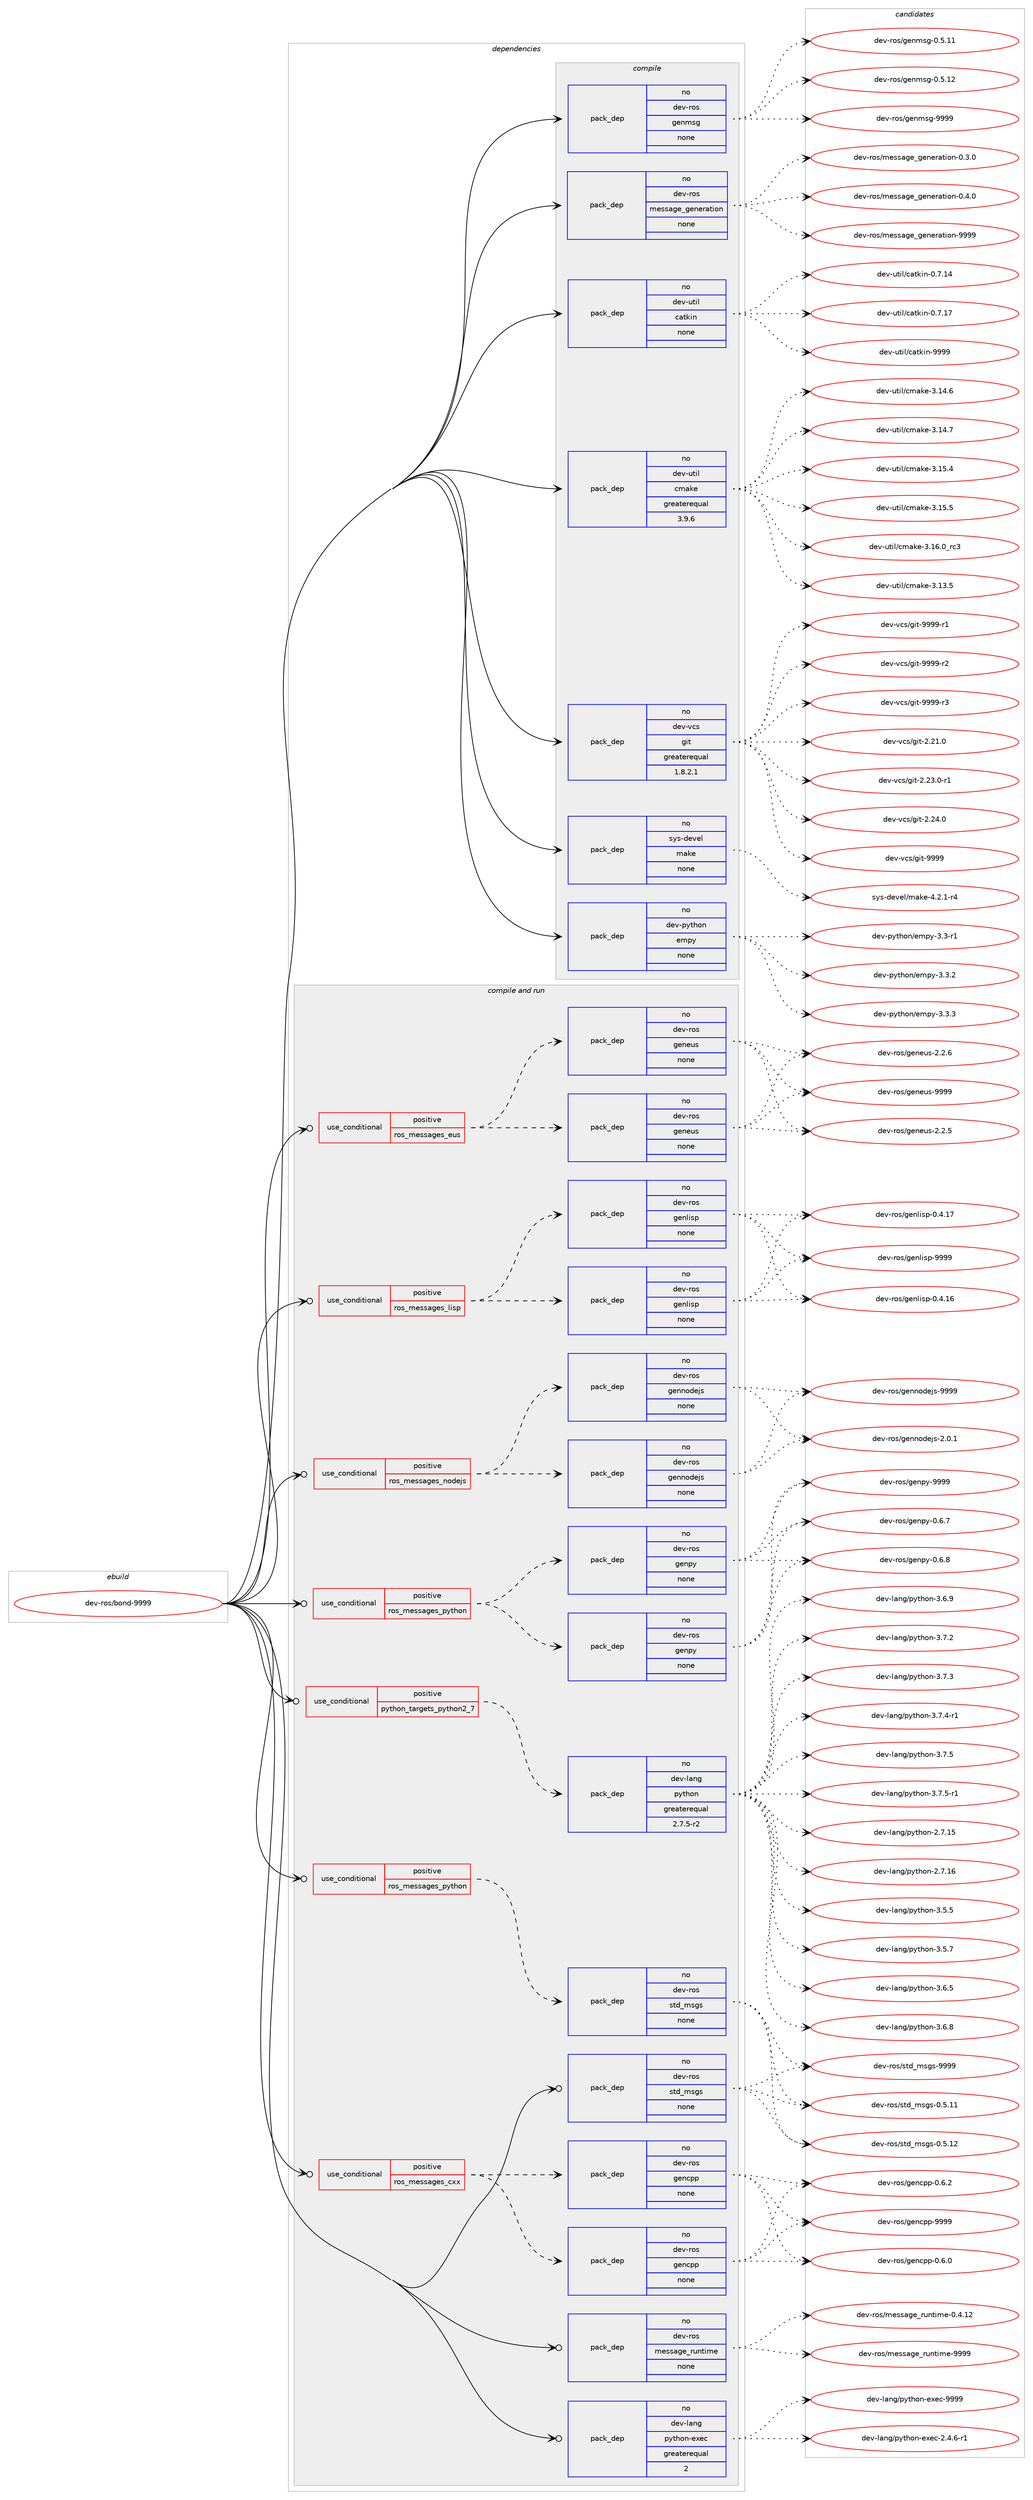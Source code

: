 digraph prolog {

# *************
# Graph options
# *************

newrank=true;
concentrate=true;
compound=true;
graph [rankdir=LR,fontname=Helvetica,fontsize=10,ranksep=1.5];#, ranksep=2.5, nodesep=0.2];
edge  [arrowhead=vee];
node  [fontname=Helvetica,fontsize=10];

# **********
# The ebuild
# **********

subgraph cluster_leftcol {
color=gray;
rank=same;
label=<<i>ebuild</i>>;
id [label="dev-ros/bond-9999", color=red, width=4, href="../dev-ros/bond-9999.svg"];
}

# ****************
# The dependencies
# ****************

subgraph cluster_midcol {
color=gray;
label=<<i>dependencies</i>>;
subgraph cluster_compile {
fillcolor="#eeeeee";
style=filled;
label=<<i>compile</i>>;
subgraph pack484067 {
dependency648722 [label=<<TABLE BORDER="0" CELLBORDER="1" CELLSPACING="0" CELLPADDING="4" WIDTH="220"><TR><TD ROWSPAN="6" CELLPADDING="30">pack_dep</TD></TR><TR><TD WIDTH="110">no</TD></TR><TR><TD>dev-python</TD></TR><TR><TD>empy</TD></TR><TR><TD>none</TD></TR><TR><TD></TD></TR></TABLE>>, shape=none, color=blue];
}
id:e -> dependency648722:w [weight=20,style="solid",arrowhead="vee"];
subgraph pack484068 {
dependency648723 [label=<<TABLE BORDER="0" CELLBORDER="1" CELLSPACING="0" CELLPADDING="4" WIDTH="220"><TR><TD ROWSPAN="6" CELLPADDING="30">pack_dep</TD></TR><TR><TD WIDTH="110">no</TD></TR><TR><TD>dev-ros</TD></TR><TR><TD>genmsg</TD></TR><TR><TD>none</TD></TR><TR><TD></TD></TR></TABLE>>, shape=none, color=blue];
}
id:e -> dependency648723:w [weight=20,style="solid",arrowhead="vee"];
subgraph pack484069 {
dependency648724 [label=<<TABLE BORDER="0" CELLBORDER="1" CELLSPACING="0" CELLPADDING="4" WIDTH="220"><TR><TD ROWSPAN="6" CELLPADDING="30">pack_dep</TD></TR><TR><TD WIDTH="110">no</TD></TR><TR><TD>dev-ros</TD></TR><TR><TD>message_generation</TD></TR><TR><TD>none</TD></TR><TR><TD></TD></TR></TABLE>>, shape=none, color=blue];
}
id:e -> dependency648724:w [weight=20,style="solid",arrowhead="vee"];
subgraph pack484070 {
dependency648725 [label=<<TABLE BORDER="0" CELLBORDER="1" CELLSPACING="0" CELLPADDING="4" WIDTH="220"><TR><TD ROWSPAN="6" CELLPADDING="30">pack_dep</TD></TR><TR><TD WIDTH="110">no</TD></TR><TR><TD>dev-util</TD></TR><TR><TD>catkin</TD></TR><TR><TD>none</TD></TR><TR><TD></TD></TR></TABLE>>, shape=none, color=blue];
}
id:e -> dependency648725:w [weight=20,style="solid",arrowhead="vee"];
subgraph pack484071 {
dependency648726 [label=<<TABLE BORDER="0" CELLBORDER="1" CELLSPACING="0" CELLPADDING="4" WIDTH="220"><TR><TD ROWSPAN="6" CELLPADDING="30">pack_dep</TD></TR><TR><TD WIDTH="110">no</TD></TR><TR><TD>dev-util</TD></TR><TR><TD>cmake</TD></TR><TR><TD>greaterequal</TD></TR><TR><TD>3.9.6</TD></TR></TABLE>>, shape=none, color=blue];
}
id:e -> dependency648726:w [weight=20,style="solid",arrowhead="vee"];
subgraph pack484072 {
dependency648727 [label=<<TABLE BORDER="0" CELLBORDER="1" CELLSPACING="0" CELLPADDING="4" WIDTH="220"><TR><TD ROWSPAN="6" CELLPADDING="30">pack_dep</TD></TR><TR><TD WIDTH="110">no</TD></TR><TR><TD>dev-vcs</TD></TR><TR><TD>git</TD></TR><TR><TD>greaterequal</TD></TR><TR><TD>1.8.2.1</TD></TR></TABLE>>, shape=none, color=blue];
}
id:e -> dependency648727:w [weight=20,style="solid",arrowhead="vee"];
subgraph pack484073 {
dependency648728 [label=<<TABLE BORDER="0" CELLBORDER="1" CELLSPACING="0" CELLPADDING="4" WIDTH="220"><TR><TD ROWSPAN="6" CELLPADDING="30">pack_dep</TD></TR><TR><TD WIDTH="110">no</TD></TR><TR><TD>sys-devel</TD></TR><TR><TD>make</TD></TR><TR><TD>none</TD></TR><TR><TD></TD></TR></TABLE>>, shape=none, color=blue];
}
id:e -> dependency648728:w [weight=20,style="solid",arrowhead="vee"];
}
subgraph cluster_compileandrun {
fillcolor="#eeeeee";
style=filled;
label=<<i>compile and run</i>>;
subgraph cond152759 {
dependency648729 [label=<<TABLE BORDER="0" CELLBORDER="1" CELLSPACING="0" CELLPADDING="4"><TR><TD ROWSPAN="3" CELLPADDING="10">use_conditional</TD></TR><TR><TD>positive</TD></TR><TR><TD>python_targets_python2_7</TD></TR></TABLE>>, shape=none, color=red];
subgraph pack484074 {
dependency648730 [label=<<TABLE BORDER="0" CELLBORDER="1" CELLSPACING="0" CELLPADDING="4" WIDTH="220"><TR><TD ROWSPAN="6" CELLPADDING="30">pack_dep</TD></TR><TR><TD WIDTH="110">no</TD></TR><TR><TD>dev-lang</TD></TR><TR><TD>python</TD></TR><TR><TD>greaterequal</TD></TR><TR><TD>2.7.5-r2</TD></TR></TABLE>>, shape=none, color=blue];
}
dependency648729:e -> dependency648730:w [weight=20,style="dashed",arrowhead="vee"];
}
id:e -> dependency648729:w [weight=20,style="solid",arrowhead="odotvee"];
subgraph cond152760 {
dependency648731 [label=<<TABLE BORDER="0" CELLBORDER="1" CELLSPACING="0" CELLPADDING="4"><TR><TD ROWSPAN="3" CELLPADDING="10">use_conditional</TD></TR><TR><TD>positive</TD></TR><TR><TD>ros_messages_cxx</TD></TR></TABLE>>, shape=none, color=red];
subgraph pack484075 {
dependency648732 [label=<<TABLE BORDER="0" CELLBORDER="1" CELLSPACING="0" CELLPADDING="4" WIDTH="220"><TR><TD ROWSPAN="6" CELLPADDING="30">pack_dep</TD></TR><TR><TD WIDTH="110">no</TD></TR><TR><TD>dev-ros</TD></TR><TR><TD>gencpp</TD></TR><TR><TD>none</TD></TR><TR><TD></TD></TR></TABLE>>, shape=none, color=blue];
}
dependency648731:e -> dependency648732:w [weight=20,style="dashed",arrowhead="vee"];
subgraph pack484076 {
dependency648733 [label=<<TABLE BORDER="0" CELLBORDER="1" CELLSPACING="0" CELLPADDING="4" WIDTH="220"><TR><TD ROWSPAN="6" CELLPADDING="30">pack_dep</TD></TR><TR><TD WIDTH="110">no</TD></TR><TR><TD>dev-ros</TD></TR><TR><TD>gencpp</TD></TR><TR><TD>none</TD></TR><TR><TD></TD></TR></TABLE>>, shape=none, color=blue];
}
dependency648731:e -> dependency648733:w [weight=20,style="dashed",arrowhead="vee"];
}
id:e -> dependency648731:w [weight=20,style="solid",arrowhead="odotvee"];
subgraph cond152761 {
dependency648734 [label=<<TABLE BORDER="0" CELLBORDER="1" CELLSPACING="0" CELLPADDING="4"><TR><TD ROWSPAN="3" CELLPADDING="10">use_conditional</TD></TR><TR><TD>positive</TD></TR><TR><TD>ros_messages_eus</TD></TR></TABLE>>, shape=none, color=red];
subgraph pack484077 {
dependency648735 [label=<<TABLE BORDER="0" CELLBORDER="1" CELLSPACING="0" CELLPADDING="4" WIDTH="220"><TR><TD ROWSPAN="6" CELLPADDING="30">pack_dep</TD></TR><TR><TD WIDTH="110">no</TD></TR><TR><TD>dev-ros</TD></TR><TR><TD>geneus</TD></TR><TR><TD>none</TD></TR><TR><TD></TD></TR></TABLE>>, shape=none, color=blue];
}
dependency648734:e -> dependency648735:w [weight=20,style="dashed",arrowhead="vee"];
subgraph pack484078 {
dependency648736 [label=<<TABLE BORDER="0" CELLBORDER="1" CELLSPACING="0" CELLPADDING="4" WIDTH="220"><TR><TD ROWSPAN="6" CELLPADDING="30">pack_dep</TD></TR><TR><TD WIDTH="110">no</TD></TR><TR><TD>dev-ros</TD></TR><TR><TD>geneus</TD></TR><TR><TD>none</TD></TR><TR><TD></TD></TR></TABLE>>, shape=none, color=blue];
}
dependency648734:e -> dependency648736:w [weight=20,style="dashed",arrowhead="vee"];
}
id:e -> dependency648734:w [weight=20,style="solid",arrowhead="odotvee"];
subgraph cond152762 {
dependency648737 [label=<<TABLE BORDER="0" CELLBORDER="1" CELLSPACING="0" CELLPADDING="4"><TR><TD ROWSPAN="3" CELLPADDING="10">use_conditional</TD></TR><TR><TD>positive</TD></TR><TR><TD>ros_messages_lisp</TD></TR></TABLE>>, shape=none, color=red];
subgraph pack484079 {
dependency648738 [label=<<TABLE BORDER="0" CELLBORDER="1" CELLSPACING="0" CELLPADDING="4" WIDTH="220"><TR><TD ROWSPAN="6" CELLPADDING="30">pack_dep</TD></TR><TR><TD WIDTH="110">no</TD></TR><TR><TD>dev-ros</TD></TR><TR><TD>genlisp</TD></TR><TR><TD>none</TD></TR><TR><TD></TD></TR></TABLE>>, shape=none, color=blue];
}
dependency648737:e -> dependency648738:w [weight=20,style="dashed",arrowhead="vee"];
subgraph pack484080 {
dependency648739 [label=<<TABLE BORDER="0" CELLBORDER="1" CELLSPACING="0" CELLPADDING="4" WIDTH="220"><TR><TD ROWSPAN="6" CELLPADDING="30">pack_dep</TD></TR><TR><TD WIDTH="110">no</TD></TR><TR><TD>dev-ros</TD></TR><TR><TD>genlisp</TD></TR><TR><TD>none</TD></TR><TR><TD></TD></TR></TABLE>>, shape=none, color=blue];
}
dependency648737:e -> dependency648739:w [weight=20,style="dashed",arrowhead="vee"];
}
id:e -> dependency648737:w [weight=20,style="solid",arrowhead="odotvee"];
subgraph cond152763 {
dependency648740 [label=<<TABLE BORDER="0" CELLBORDER="1" CELLSPACING="0" CELLPADDING="4"><TR><TD ROWSPAN="3" CELLPADDING="10">use_conditional</TD></TR><TR><TD>positive</TD></TR><TR><TD>ros_messages_nodejs</TD></TR></TABLE>>, shape=none, color=red];
subgraph pack484081 {
dependency648741 [label=<<TABLE BORDER="0" CELLBORDER="1" CELLSPACING="0" CELLPADDING="4" WIDTH="220"><TR><TD ROWSPAN="6" CELLPADDING="30">pack_dep</TD></TR><TR><TD WIDTH="110">no</TD></TR><TR><TD>dev-ros</TD></TR><TR><TD>gennodejs</TD></TR><TR><TD>none</TD></TR><TR><TD></TD></TR></TABLE>>, shape=none, color=blue];
}
dependency648740:e -> dependency648741:w [weight=20,style="dashed",arrowhead="vee"];
subgraph pack484082 {
dependency648742 [label=<<TABLE BORDER="0" CELLBORDER="1" CELLSPACING="0" CELLPADDING="4" WIDTH="220"><TR><TD ROWSPAN="6" CELLPADDING="30">pack_dep</TD></TR><TR><TD WIDTH="110">no</TD></TR><TR><TD>dev-ros</TD></TR><TR><TD>gennodejs</TD></TR><TR><TD>none</TD></TR><TR><TD></TD></TR></TABLE>>, shape=none, color=blue];
}
dependency648740:e -> dependency648742:w [weight=20,style="dashed",arrowhead="vee"];
}
id:e -> dependency648740:w [weight=20,style="solid",arrowhead="odotvee"];
subgraph cond152764 {
dependency648743 [label=<<TABLE BORDER="0" CELLBORDER="1" CELLSPACING="0" CELLPADDING="4"><TR><TD ROWSPAN="3" CELLPADDING="10">use_conditional</TD></TR><TR><TD>positive</TD></TR><TR><TD>ros_messages_python</TD></TR></TABLE>>, shape=none, color=red];
subgraph pack484083 {
dependency648744 [label=<<TABLE BORDER="0" CELLBORDER="1" CELLSPACING="0" CELLPADDING="4" WIDTH="220"><TR><TD ROWSPAN="6" CELLPADDING="30">pack_dep</TD></TR><TR><TD WIDTH="110">no</TD></TR><TR><TD>dev-ros</TD></TR><TR><TD>genpy</TD></TR><TR><TD>none</TD></TR><TR><TD></TD></TR></TABLE>>, shape=none, color=blue];
}
dependency648743:e -> dependency648744:w [weight=20,style="dashed",arrowhead="vee"];
subgraph pack484084 {
dependency648745 [label=<<TABLE BORDER="0" CELLBORDER="1" CELLSPACING="0" CELLPADDING="4" WIDTH="220"><TR><TD ROWSPAN="6" CELLPADDING="30">pack_dep</TD></TR><TR><TD WIDTH="110">no</TD></TR><TR><TD>dev-ros</TD></TR><TR><TD>genpy</TD></TR><TR><TD>none</TD></TR><TR><TD></TD></TR></TABLE>>, shape=none, color=blue];
}
dependency648743:e -> dependency648745:w [weight=20,style="dashed",arrowhead="vee"];
}
id:e -> dependency648743:w [weight=20,style="solid",arrowhead="odotvee"];
subgraph cond152765 {
dependency648746 [label=<<TABLE BORDER="0" CELLBORDER="1" CELLSPACING="0" CELLPADDING="4"><TR><TD ROWSPAN="3" CELLPADDING="10">use_conditional</TD></TR><TR><TD>positive</TD></TR><TR><TD>ros_messages_python</TD></TR></TABLE>>, shape=none, color=red];
subgraph pack484085 {
dependency648747 [label=<<TABLE BORDER="0" CELLBORDER="1" CELLSPACING="0" CELLPADDING="4" WIDTH="220"><TR><TD ROWSPAN="6" CELLPADDING="30">pack_dep</TD></TR><TR><TD WIDTH="110">no</TD></TR><TR><TD>dev-ros</TD></TR><TR><TD>std_msgs</TD></TR><TR><TD>none</TD></TR><TR><TD></TD></TR></TABLE>>, shape=none, color=blue];
}
dependency648746:e -> dependency648747:w [weight=20,style="dashed",arrowhead="vee"];
}
id:e -> dependency648746:w [weight=20,style="solid",arrowhead="odotvee"];
subgraph pack484086 {
dependency648748 [label=<<TABLE BORDER="0" CELLBORDER="1" CELLSPACING="0" CELLPADDING="4" WIDTH="220"><TR><TD ROWSPAN="6" CELLPADDING="30">pack_dep</TD></TR><TR><TD WIDTH="110">no</TD></TR><TR><TD>dev-lang</TD></TR><TR><TD>python-exec</TD></TR><TR><TD>greaterequal</TD></TR><TR><TD>2</TD></TR></TABLE>>, shape=none, color=blue];
}
id:e -> dependency648748:w [weight=20,style="solid",arrowhead="odotvee"];
subgraph pack484087 {
dependency648749 [label=<<TABLE BORDER="0" CELLBORDER="1" CELLSPACING="0" CELLPADDING="4" WIDTH="220"><TR><TD ROWSPAN="6" CELLPADDING="30">pack_dep</TD></TR><TR><TD WIDTH="110">no</TD></TR><TR><TD>dev-ros</TD></TR><TR><TD>message_runtime</TD></TR><TR><TD>none</TD></TR><TR><TD></TD></TR></TABLE>>, shape=none, color=blue];
}
id:e -> dependency648749:w [weight=20,style="solid",arrowhead="odotvee"];
subgraph pack484088 {
dependency648750 [label=<<TABLE BORDER="0" CELLBORDER="1" CELLSPACING="0" CELLPADDING="4" WIDTH="220"><TR><TD ROWSPAN="6" CELLPADDING="30">pack_dep</TD></TR><TR><TD WIDTH="110">no</TD></TR><TR><TD>dev-ros</TD></TR><TR><TD>std_msgs</TD></TR><TR><TD>none</TD></TR><TR><TD></TD></TR></TABLE>>, shape=none, color=blue];
}
id:e -> dependency648750:w [weight=20,style="solid",arrowhead="odotvee"];
}
subgraph cluster_run {
fillcolor="#eeeeee";
style=filled;
label=<<i>run</i>>;
}
}

# **************
# The candidates
# **************

subgraph cluster_choices {
rank=same;
color=gray;
label=<<i>candidates</i>>;

subgraph choice484067 {
color=black;
nodesep=1;
choice1001011184511212111610411111047101109112121455146514511449 [label="dev-python/empy-3.3-r1", color=red, width=4,href="../dev-python/empy-3.3-r1.svg"];
choice1001011184511212111610411111047101109112121455146514650 [label="dev-python/empy-3.3.2", color=red, width=4,href="../dev-python/empy-3.3.2.svg"];
choice1001011184511212111610411111047101109112121455146514651 [label="dev-python/empy-3.3.3", color=red, width=4,href="../dev-python/empy-3.3.3.svg"];
dependency648722:e -> choice1001011184511212111610411111047101109112121455146514511449:w [style=dotted,weight="100"];
dependency648722:e -> choice1001011184511212111610411111047101109112121455146514650:w [style=dotted,weight="100"];
dependency648722:e -> choice1001011184511212111610411111047101109112121455146514651:w [style=dotted,weight="100"];
}
subgraph choice484068 {
color=black;
nodesep=1;
choice100101118451141111154710310111010911510345484653464949 [label="dev-ros/genmsg-0.5.11", color=red, width=4,href="../dev-ros/genmsg-0.5.11.svg"];
choice100101118451141111154710310111010911510345484653464950 [label="dev-ros/genmsg-0.5.12", color=red, width=4,href="../dev-ros/genmsg-0.5.12.svg"];
choice10010111845114111115471031011101091151034557575757 [label="dev-ros/genmsg-9999", color=red, width=4,href="../dev-ros/genmsg-9999.svg"];
dependency648723:e -> choice100101118451141111154710310111010911510345484653464949:w [style=dotted,weight="100"];
dependency648723:e -> choice100101118451141111154710310111010911510345484653464950:w [style=dotted,weight="100"];
dependency648723:e -> choice10010111845114111115471031011101091151034557575757:w [style=dotted,weight="100"];
}
subgraph choice484069 {
color=black;
nodesep=1;
choice1001011184511411111547109101115115971031019510310111010111497116105111110454846514648 [label="dev-ros/message_generation-0.3.0", color=red, width=4,href="../dev-ros/message_generation-0.3.0.svg"];
choice1001011184511411111547109101115115971031019510310111010111497116105111110454846524648 [label="dev-ros/message_generation-0.4.0", color=red, width=4,href="../dev-ros/message_generation-0.4.0.svg"];
choice10010111845114111115471091011151159710310195103101110101114971161051111104557575757 [label="dev-ros/message_generation-9999", color=red, width=4,href="../dev-ros/message_generation-9999.svg"];
dependency648724:e -> choice1001011184511411111547109101115115971031019510310111010111497116105111110454846514648:w [style=dotted,weight="100"];
dependency648724:e -> choice1001011184511411111547109101115115971031019510310111010111497116105111110454846524648:w [style=dotted,weight="100"];
dependency648724:e -> choice10010111845114111115471091011151159710310195103101110101114971161051111104557575757:w [style=dotted,weight="100"];
}
subgraph choice484070 {
color=black;
nodesep=1;
choice1001011184511711610510847999711610710511045484655464952 [label="dev-util/catkin-0.7.14", color=red, width=4,href="../dev-util/catkin-0.7.14.svg"];
choice1001011184511711610510847999711610710511045484655464955 [label="dev-util/catkin-0.7.17", color=red, width=4,href="../dev-util/catkin-0.7.17.svg"];
choice100101118451171161051084799971161071051104557575757 [label="dev-util/catkin-9999", color=red, width=4,href="../dev-util/catkin-9999.svg"];
dependency648725:e -> choice1001011184511711610510847999711610710511045484655464952:w [style=dotted,weight="100"];
dependency648725:e -> choice1001011184511711610510847999711610710511045484655464955:w [style=dotted,weight="100"];
dependency648725:e -> choice100101118451171161051084799971161071051104557575757:w [style=dotted,weight="100"];
}
subgraph choice484071 {
color=black;
nodesep=1;
choice1001011184511711610510847991099710710145514649514653 [label="dev-util/cmake-3.13.5", color=red, width=4,href="../dev-util/cmake-3.13.5.svg"];
choice1001011184511711610510847991099710710145514649524654 [label="dev-util/cmake-3.14.6", color=red, width=4,href="../dev-util/cmake-3.14.6.svg"];
choice1001011184511711610510847991099710710145514649524655 [label="dev-util/cmake-3.14.7", color=red, width=4,href="../dev-util/cmake-3.14.7.svg"];
choice1001011184511711610510847991099710710145514649534652 [label="dev-util/cmake-3.15.4", color=red, width=4,href="../dev-util/cmake-3.15.4.svg"];
choice1001011184511711610510847991099710710145514649534653 [label="dev-util/cmake-3.15.5", color=red, width=4,href="../dev-util/cmake-3.15.5.svg"];
choice1001011184511711610510847991099710710145514649544648951149951 [label="dev-util/cmake-3.16.0_rc3", color=red, width=4,href="../dev-util/cmake-3.16.0_rc3.svg"];
dependency648726:e -> choice1001011184511711610510847991099710710145514649514653:w [style=dotted,weight="100"];
dependency648726:e -> choice1001011184511711610510847991099710710145514649524654:w [style=dotted,weight="100"];
dependency648726:e -> choice1001011184511711610510847991099710710145514649524655:w [style=dotted,weight="100"];
dependency648726:e -> choice1001011184511711610510847991099710710145514649534652:w [style=dotted,weight="100"];
dependency648726:e -> choice1001011184511711610510847991099710710145514649534653:w [style=dotted,weight="100"];
dependency648726:e -> choice1001011184511711610510847991099710710145514649544648951149951:w [style=dotted,weight="100"];
}
subgraph choice484072 {
color=black;
nodesep=1;
choice10010111845118991154710310511645504650494648 [label="dev-vcs/git-2.21.0", color=red, width=4,href="../dev-vcs/git-2.21.0.svg"];
choice100101118451189911547103105116455046505146484511449 [label="dev-vcs/git-2.23.0-r1", color=red, width=4,href="../dev-vcs/git-2.23.0-r1.svg"];
choice10010111845118991154710310511645504650524648 [label="dev-vcs/git-2.24.0", color=red, width=4,href="../dev-vcs/git-2.24.0.svg"];
choice1001011184511899115471031051164557575757 [label="dev-vcs/git-9999", color=red, width=4,href="../dev-vcs/git-9999.svg"];
choice10010111845118991154710310511645575757574511449 [label="dev-vcs/git-9999-r1", color=red, width=4,href="../dev-vcs/git-9999-r1.svg"];
choice10010111845118991154710310511645575757574511450 [label="dev-vcs/git-9999-r2", color=red, width=4,href="../dev-vcs/git-9999-r2.svg"];
choice10010111845118991154710310511645575757574511451 [label="dev-vcs/git-9999-r3", color=red, width=4,href="../dev-vcs/git-9999-r3.svg"];
dependency648727:e -> choice10010111845118991154710310511645504650494648:w [style=dotted,weight="100"];
dependency648727:e -> choice100101118451189911547103105116455046505146484511449:w [style=dotted,weight="100"];
dependency648727:e -> choice10010111845118991154710310511645504650524648:w [style=dotted,weight="100"];
dependency648727:e -> choice1001011184511899115471031051164557575757:w [style=dotted,weight="100"];
dependency648727:e -> choice10010111845118991154710310511645575757574511449:w [style=dotted,weight="100"];
dependency648727:e -> choice10010111845118991154710310511645575757574511450:w [style=dotted,weight="100"];
dependency648727:e -> choice10010111845118991154710310511645575757574511451:w [style=dotted,weight="100"];
}
subgraph choice484073 {
color=black;
nodesep=1;
choice1151211154510010111810110847109971071014552465046494511452 [label="sys-devel/make-4.2.1-r4", color=red, width=4,href="../sys-devel/make-4.2.1-r4.svg"];
dependency648728:e -> choice1151211154510010111810110847109971071014552465046494511452:w [style=dotted,weight="100"];
}
subgraph choice484074 {
color=black;
nodesep=1;
choice10010111845108971101034711212111610411111045504655464953 [label="dev-lang/python-2.7.15", color=red, width=4,href="../dev-lang/python-2.7.15.svg"];
choice10010111845108971101034711212111610411111045504655464954 [label="dev-lang/python-2.7.16", color=red, width=4,href="../dev-lang/python-2.7.16.svg"];
choice100101118451089711010347112121116104111110455146534653 [label="dev-lang/python-3.5.5", color=red, width=4,href="../dev-lang/python-3.5.5.svg"];
choice100101118451089711010347112121116104111110455146534655 [label="dev-lang/python-3.5.7", color=red, width=4,href="../dev-lang/python-3.5.7.svg"];
choice100101118451089711010347112121116104111110455146544653 [label="dev-lang/python-3.6.5", color=red, width=4,href="../dev-lang/python-3.6.5.svg"];
choice100101118451089711010347112121116104111110455146544656 [label="dev-lang/python-3.6.8", color=red, width=4,href="../dev-lang/python-3.6.8.svg"];
choice100101118451089711010347112121116104111110455146544657 [label="dev-lang/python-3.6.9", color=red, width=4,href="../dev-lang/python-3.6.9.svg"];
choice100101118451089711010347112121116104111110455146554650 [label="dev-lang/python-3.7.2", color=red, width=4,href="../dev-lang/python-3.7.2.svg"];
choice100101118451089711010347112121116104111110455146554651 [label="dev-lang/python-3.7.3", color=red, width=4,href="../dev-lang/python-3.7.3.svg"];
choice1001011184510897110103471121211161041111104551465546524511449 [label="dev-lang/python-3.7.4-r1", color=red, width=4,href="../dev-lang/python-3.7.4-r1.svg"];
choice100101118451089711010347112121116104111110455146554653 [label="dev-lang/python-3.7.5", color=red, width=4,href="../dev-lang/python-3.7.5.svg"];
choice1001011184510897110103471121211161041111104551465546534511449 [label="dev-lang/python-3.7.5-r1", color=red, width=4,href="../dev-lang/python-3.7.5-r1.svg"];
dependency648730:e -> choice10010111845108971101034711212111610411111045504655464953:w [style=dotted,weight="100"];
dependency648730:e -> choice10010111845108971101034711212111610411111045504655464954:w [style=dotted,weight="100"];
dependency648730:e -> choice100101118451089711010347112121116104111110455146534653:w [style=dotted,weight="100"];
dependency648730:e -> choice100101118451089711010347112121116104111110455146534655:w [style=dotted,weight="100"];
dependency648730:e -> choice100101118451089711010347112121116104111110455146544653:w [style=dotted,weight="100"];
dependency648730:e -> choice100101118451089711010347112121116104111110455146544656:w [style=dotted,weight="100"];
dependency648730:e -> choice100101118451089711010347112121116104111110455146544657:w [style=dotted,weight="100"];
dependency648730:e -> choice100101118451089711010347112121116104111110455146554650:w [style=dotted,weight="100"];
dependency648730:e -> choice100101118451089711010347112121116104111110455146554651:w [style=dotted,weight="100"];
dependency648730:e -> choice1001011184510897110103471121211161041111104551465546524511449:w [style=dotted,weight="100"];
dependency648730:e -> choice100101118451089711010347112121116104111110455146554653:w [style=dotted,weight="100"];
dependency648730:e -> choice1001011184510897110103471121211161041111104551465546534511449:w [style=dotted,weight="100"];
}
subgraph choice484075 {
color=black;
nodesep=1;
choice100101118451141111154710310111099112112454846544648 [label="dev-ros/gencpp-0.6.0", color=red, width=4,href="../dev-ros/gencpp-0.6.0.svg"];
choice100101118451141111154710310111099112112454846544650 [label="dev-ros/gencpp-0.6.2", color=red, width=4,href="../dev-ros/gencpp-0.6.2.svg"];
choice1001011184511411111547103101110991121124557575757 [label="dev-ros/gencpp-9999", color=red, width=4,href="../dev-ros/gencpp-9999.svg"];
dependency648732:e -> choice100101118451141111154710310111099112112454846544648:w [style=dotted,weight="100"];
dependency648732:e -> choice100101118451141111154710310111099112112454846544650:w [style=dotted,weight="100"];
dependency648732:e -> choice1001011184511411111547103101110991121124557575757:w [style=dotted,weight="100"];
}
subgraph choice484076 {
color=black;
nodesep=1;
choice100101118451141111154710310111099112112454846544648 [label="dev-ros/gencpp-0.6.0", color=red, width=4,href="../dev-ros/gencpp-0.6.0.svg"];
choice100101118451141111154710310111099112112454846544650 [label="dev-ros/gencpp-0.6.2", color=red, width=4,href="../dev-ros/gencpp-0.6.2.svg"];
choice1001011184511411111547103101110991121124557575757 [label="dev-ros/gencpp-9999", color=red, width=4,href="../dev-ros/gencpp-9999.svg"];
dependency648733:e -> choice100101118451141111154710310111099112112454846544648:w [style=dotted,weight="100"];
dependency648733:e -> choice100101118451141111154710310111099112112454846544650:w [style=dotted,weight="100"];
dependency648733:e -> choice1001011184511411111547103101110991121124557575757:w [style=dotted,weight="100"];
}
subgraph choice484077 {
color=black;
nodesep=1;
choice1001011184511411111547103101110101117115455046504653 [label="dev-ros/geneus-2.2.5", color=red, width=4,href="../dev-ros/geneus-2.2.5.svg"];
choice1001011184511411111547103101110101117115455046504654 [label="dev-ros/geneus-2.2.6", color=red, width=4,href="../dev-ros/geneus-2.2.6.svg"];
choice10010111845114111115471031011101011171154557575757 [label="dev-ros/geneus-9999", color=red, width=4,href="../dev-ros/geneus-9999.svg"];
dependency648735:e -> choice1001011184511411111547103101110101117115455046504653:w [style=dotted,weight="100"];
dependency648735:e -> choice1001011184511411111547103101110101117115455046504654:w [style=dotted,weight="100"];
dependency648735:e -> choice10010111845114111115471031011101011171154557575757:w [style=dotted,weight="100"];
}
subgraph choice484078 {
color=black;
nodesep=1;
choice1001011184511411111547103101110101117115455046504653 [label="dev-ros/geneus-2.2.5", color=red, width=4,href="../dev-ros/geneus-2.2.5.svg"];
choice1001011184511411111547103101110101117115455046504654 [label="dev-ros/geneus-2.2.6", color=red, width=4,href="../dev-ros/geneus-2.2.6.svg"];
choice10010111845114111115471031011101011171154557575757 [label="dev-ros/geneus-9999", color=red, width=4,href="../dev-ros/geneus-9999.svg"];
dependency648736:e -> choice1001011184511411111547103101110101117115455046504653:w [style=dotted,weight="100"];
dependency648736:e -> choice1001011184511411111547103101110101117115455046504654:w [style=dotted,weight="100"];
dependency648736:e -> choice10010111845114111115471031011101011171154557575757:w [style=dotted,weight="100"];
}
subgraph choice484079 {
color=black;
nodesep=1;
choice100101118451141111154710310111010810511511245484652464954 [label="dev-ros/genlisp-0.4.16", color=red, width=4,href="../dev-ros/genlisp-0.4.16.svg"];
choice100101118451141111154710310111010810511511245484652464955 [label="dev-ros/genlisp-0.4.17", color=red, width=4,href="../dev-ros/genlisp-0.4.17.svg"];
choice10010111845114111115471031011101081051151124557575757 [label="dev-ros/genlisp-9999", color=red, width=4,href="../dev-ros/genlisp-9999.svg"];
dependency648738:e -> choice100101118451141111154710310111010810511511245484652464954:w [style=dotted,weight="100"];
dependency648738:e -> choice100101118451141111154710310111010810511511245484652464955:w [style=dotted,weight="100"];
dependency648738:e -> choice10010111845114111115471031011101081051151124557575757:w [style=dotted,weight="100"];
}
subgraph choice484080 {
color=black;
nodesep=1;
choice100101118451141111154710310111010810511511245484652464954 [label="dev-ros/genlisp-0.4.16", color=red, width=4,href="../dev-ros/genlisp-0.4.16.svg"];
choice100101118451141111154710310111010810511511245484652464955 [label="dev-ros/genlisp-0.4.17", color=red, width=4,href="../dev-ros/genlisp-0.4.17.svg"];
choice10010111845114111115471031011101081051151124557575757 [label="dev-ros/genlisp-9999", color=red, width=4,href="../dev-ros/genlisp-9999.svg"];
dependency648739:e -> choice100101118451141111154710310111010810511511245484652464954:w [style=dotted,weight="100"];
dependency648739:e -> choice100101118451141111154710310111010810511511245484652464955:w [style=dotted,weight="100"];
dependency648739:e -> choice10010111845114111115471031011101081051151124557575757:w [style=dotted,weight="100"];
}
subgraph choice484081 {
color=black;
nodesep=1;
choice1001011184511411111547103101110110111100101106115455046484649 [label="dev-ros/gennodejs-2.0.1", color=red, width=4,href="../dev-ros/gennodejs-2.0.1.svg"];
choice10010111845114111115471031011101101111001011061154557575757 [label="dev-ros/gennodejs-9999", color=red, width=4,href="../dev-ros/gennodejs-9999.svg"];
dependency648741:e -> choice1001011184511411111547103101110110111100101106115455046484649:w [style=dotted,weight="100"];
dependency648741:e -> choice10010111845114111115471031011101101111001011061154557575757:w [style=dotted,weight="100"];
}
subgraph choice484082 {
color=black;
nodesep=1;
choice1001011184511411111547103101110110111100101106115455046484649 [label="dev-ros/gennodejs-2.0.1", color=red, width=4,href="../dev-ros/gennodejs-2.0.1.svg"];
choice10010111845114111115471031011101101111001011061154557575757 [label="dev-ros/gennodejs-9999", color=red, width=4,href="../dev-ros/gennodejs-9999.svg"];
dependency648742:e -> choice1001011184511411111547103101110110111100101106115455046484649:w [style=dotted,weight="100"];
dependency648742:e -> choice10010111845114111115471031011101101111001011061154557575757:w [style=dotted,weight="100"];
}
subgraph choice484083 {
color=black;
nodesep=1;
choice1001011184511411111547103101110112121454846544655 [label="dev-ros/genpy-0.6.7", color=red, width=4,href="../dev-ros/genpy-0.6.7.svg"];
choice1001011184511411111547103101110112121454846544656 [label="dev-ros/genpy-0.6.8", color=red, width=4,href="../dev-ros/genpy-0.6.8.svg"];
choice10010111845114111115471031011101121214557575757 [label="dev-ros/genpy-9999", color=red, width=4,href="../dev-ros/genpy-9999.svg"];
dependency648744:e -> choice1001011184511411111547103101110112121454846544655:w [style=dotted,weight="100"];
dependency648744:e -> choice1001011184511411111547103101110112121454846544656:w [style=dotted,weight="100"];
dependency648744:e -> choice10010111845114111115471031011101121214557575757:w [style=dotted,weight="100"];
}
subgraph choice484084 {
color=black;
nodesep=1;
choice1001011184511411111547103101110112121454846544655 [label="dev-ros/genpy-0.6.7", color=red, width=4,href="../dev-ros/genpy-0.6.7.svg"];
choice1001011184511411111547103101110112121454846544656 [label="dev-ros/genpy-0.6.8", color=red, width=4,href="../dev-ros/genpy-0.6.8.svg"];
choice10010111845114111115471031011101121214557575757 [label="dev-ros/genpy-9999", color=red, width=4,href="../dev-ros/genpy-9999.svg"];
dependency648745:e -> choice1001011184511411111547103101110112121454846544655:w [style=dotted,weight="100"];
dependency648745:e -> choice1001011184511411111547103101110112121454846544656:w [style=dotted,weight="100"];
dependency648745:e -> choice10010111845114111115471031011101121214557575757:w [style=dotted,weight="100"];
}
subgraph choice484085 {
color=black;
nodesep=1;
choice10010111845114111115471151161009510911510311545484653464949 [label="dev-ros/std_msgs-0.5.11", color=red, width=4,href="../dev-ros/std_msgs-0.5.11.svg"];
choice10010111845114111115471151161009510911510311545484653464950 [label="dev-ros/std_msgs-0.5.12", color=red, width=4,href="../dev-ros/std_msgs-0.5.12.svg"];
choice1001011184511411111547115116100951091151031154557575757 [label="dev-ros/std_msgs-9999", color=red, width=4,href="../dev-ros/std_msgs-9999.svg"];
dependency648747:e -> choice10010111845114111115471151161009510911510311545484653464949:w [style=dotted,weight="100"];
dependency648747:e -> choice10010111845114111115471151161009510911510311545484653464950:w [style=dotted,weight="100"];
dependency648747:e -> choice1001011184511411111547115116100951091151031154557575757:w [style=dotted,weight="100"];
}
subgraph choice484086 {
color=black;
nodesep=1;
choice10010111845108971101034711212111610411111045101120101994550465246544511449 [label="dev-lang/python-exec-2.4.6-r1", color=red, width=4,href="../dev-lang/python-exec-2.4.6-r1.svg"];
choice10010111845108971101034711212111610411111045101120101994557575757 [label="dev-lang/python-exec-9999", color=red, width=4,href="../dev-lang/python-exec-9999.svg"];
dependency648748:e -> choice10010111845108971101034711212111610411111045101120101994550465246544511449:w [style=dotted,weight="100"];
dependency648748:e -> choice10010111845108971101034711212111610411111045101120101994557575757:w [style=dotted,weight="100"];
}
subgraph choice484087 {
color=black;
nodesep=1;
choice1001011184511411111547109101115115971031019511411711011610510910145484652464950 [label="dev-ros/message_runtime-0.4.12", color=red, width=4,href="../dev-ros/message_runtime-0.4.12.svg"];
choice100101118451141111154710910111511597103101951141171101161051091014557575757 [label="dev-ros/message_runtime-9999", color=red, width=4,href="../dev-ros/message_runtime-9999.svg"];
dependency648749:e -> choice1001011184511411111547109101115115971031019511411711011610510910145484652464950:w [style=dotted,weight="100"];
dependency648749:e -> choice100101118451141111154710910111511597103101951141171101161051091014557575757:w [style=dotted,weight="100"];
}
subgraph choice484088 {
color=black;
nodesep=1;
choice10010111845114111115471151161009510911510311545484653464949 [label="dev-ros/std_msgs-0.5.11", color=red, width=4,href="../dev-ros/std_msgs-0.5.11.svg"];
choice10010111845114111115471151161009510911510311545484653464950 [label="dev-ros/std_msgs-0.5.12", color=red, width=4,href="../dev-ros/std_msgs-0.5.12.svg"];
choice1001011184511411111547115116100951091151031154557575757 [label="dev-ros/std_msgs-9999", color=red, width=4,href="../dev-ros/std_msgs-9999.svg"];
dependency648750:e -> choice10010111845114111115471151161009510911510311545484653464949:w [style=dotted,weight="100"];
dependency648750:e -> choice10010111845114111115471151161009510911510311545484653464950:w [style=dotted,weight="100"];
dependency648750:e -> choice1001011184511411111547115116100951091151031154557575757:w [style=dotted,weight="100"];
}
}

}
